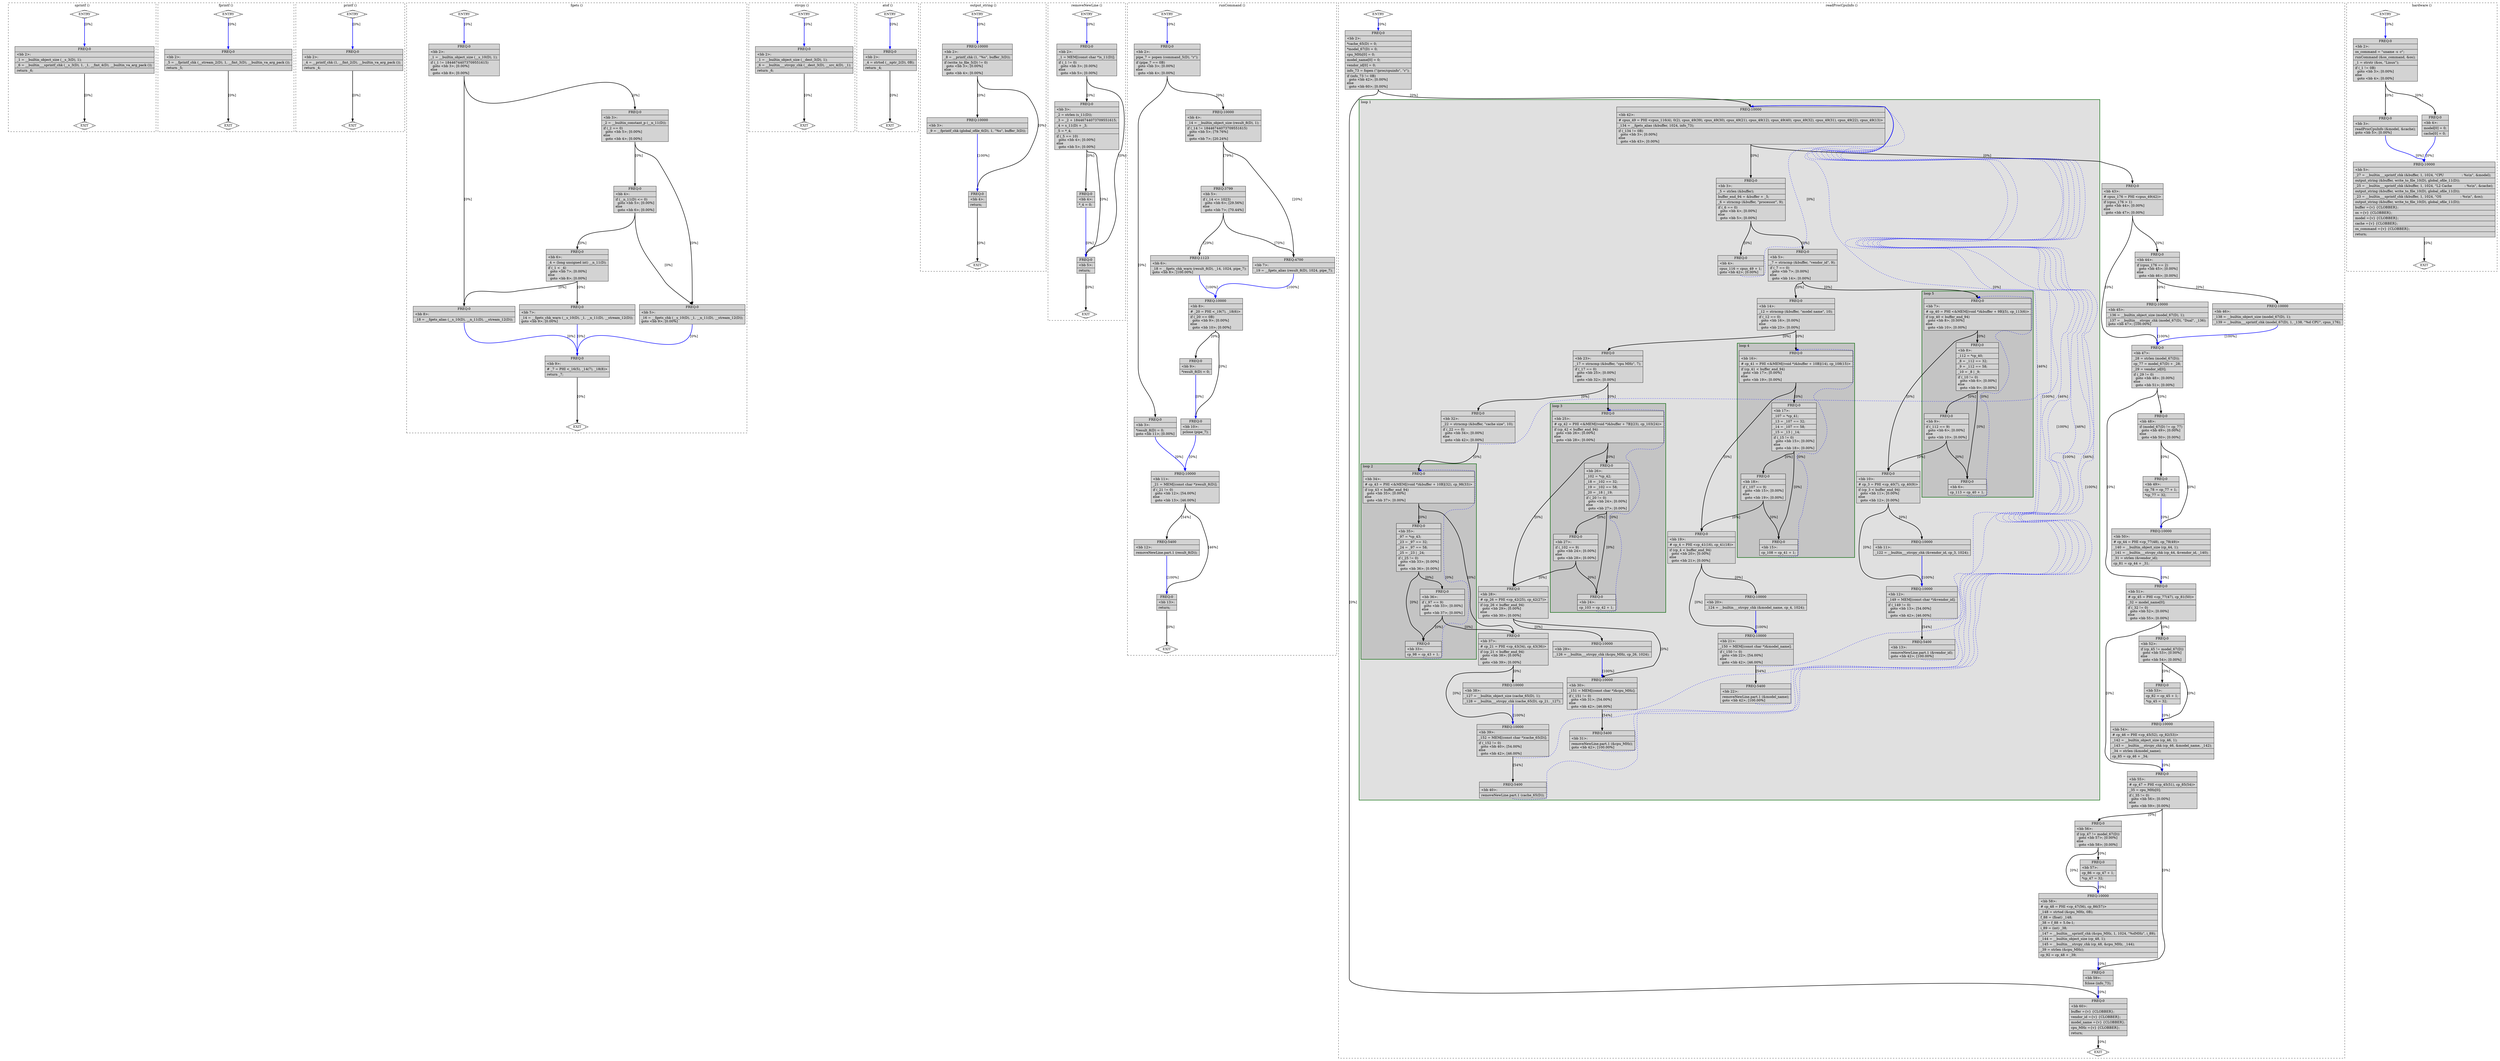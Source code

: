 digraph "hardware.c.039t.mergephi1" {
overlap=false;
subgraph "cluster_sprintf" {
	style="dashed";
	color="black";
	label="sprintf ()";
	fn_10_basic_block_0 [shape=Mdiamond,style=filled,fillcolor=white,label="ENTRY"];

	fn_10_basic_block_1 [shape=Mdiamond,style=filled,fillcolor=white,label="EXIT"];

	fn_10_basic_block_2 [shape=record,style=filled,fillcolor=lightgrey,label="{ FREQ:0 |\<bb\ 2\>:\l\
|_1\ =\ __builtin_object_size\ (__s_3(D),\ 1);\l\
|_6\ =\ __builtin___sprintf_chk\ (__s_3(D),\ 1,\ _1,\ __fmt_4(D),\ __builtin_va_arg_pack\ ());\l\
|return\ _6;\l\
}"];

	fn_10_basic_block_0:s -> fn_10_basic_block_2:n [style="solid,bold",color=blue,weight=100,constraint=true, label="[0%]"];
	fn_10_basic_block_2:s -> fn_10_basic_block_1:n [style="solid,bold",color=black,weight=10,constraint=true, label="[0%]"];
	fn_10_basic_block_0:s -> fn_10_basic_block_1:n [style="invis",constraint=true];
}
subgraph "cluster_fprintf" {
	style="dashed";
	color="black";
	label="fprintf ()";
	fn_14_basic_block_0 [shape=Mdiamond,style=filled,fillcolor=white,label="ENTRY"];

	fn_14_basic_block_1 [shape=Mdiamond,style=filled,fillcolor=white,label="EXIT"];

	fn_14_basic_block_2 [shape=record,style=filled,fillcolor=lightgrey,label="{ FREQ:0 |\<bb\ 2\>:\l\
|_5\ =\ __fprintf_chk\ (__stream_2(D),\ 1,\ __fmt_3(D),\ __builtin_va_arg_pack\ ());\l\
|return\ _5;\l\
}"];

	fn_14_basic_block_0:s -> fn_14_basic_block_2:n [style="solid,bold",color=blue,weight=100,constraint=true, label="[0%]"];
	fn_14_basic_block_2:s -> fn_14_basic_block_1:n [style="solid,bold",color=black,weight=10,constraint=true, label="[0%]"];
	fn_14_basic_block_0:s -> fn_14_basic_block_1:n [style="invis",constraint=true];
}
subgraph "cluster_printf" {
	style="dashed";
	color="black";
	label="printf ()";
	fn_15_basic_block_0 [shape=Mdiamond,style=filled,fillcolor=white,label="ENTRY"];

	fn_15_basic_block_1 [shape=Mdiamond,style=filled,fillcolor=white,label="EXIT"];

	fn_15_basic_block_2 [shape=record,style=filled,fillcolor=lightgrey,label="{ FREQ:0 |\<bb\ 2\>:\l\
|_4\ =\ __printf_chk\ (1,\ __fmt_2(D),\ __builtin_va_arg_pack\ ());\l\
|return\ _4;\l\
}"];

	fn_15_basic_block_0:s -> fn_15_basic_block_2:n [style="solid,bold",color=blue,weight=100,constraint=true, label="[0%]"];
	fn_15_basic_block_2:s -> fn_15_basic_block_1:n [style="solid,bold",color=black,weight=10,constraint=true, label="[0%]"];
	fn_15_basic_block_0:s -> fn_15_basic_block_1:n [style="invis",constraint=true];
}
subgraph "cluster_fgets" {
	style="dashed";
	color="black";
	label="fgets ()";
	fn_20_basic_block_0 [shape=Mdiamond,style=filled,fillcolor=white,label="ENTRY"];

	fn_20_basic_block_1 [shape=Mdiamond,style=filled,fillcolor=white,label="EXIT"];

	fn_20_basic_block_2 [shape=record,style=filled,fillcolor=lightgrey,label="{ FREQ:0 |\<bb\ 2\>:\l\
|_1\ =\ __builtin_object_size\ (__s_10(D),\ 1);\l\
|if\ (_1\ !=\ 18446744073709551615)\l\
\ \ goto\ \<bb\ 3\>;\ [0.00%]\l\
else\l\
\ \ goto\ \<bb\ 8\>;\ [0.00%]\l\
}"];

	fn_20_basic_block_3 [shape=record,style=filled,fillcolor=lightgrey,label="{ FREQ:0 |\<bb\ 3\>:\l\
|_2\ =\ __builtin_constant_p\ (__n_11(D));\l\
|if\ (_2\ ==\ 0)\l\
\ \ goto\ \<bb\ 5\>;\ [0.00%]\l\
else\l\
\ \ goto\ \<bb\ 4\>;\ [0.00%]\l\
}"];

	fn_20_basic_block_4 [shape=record,style=filled,fillcolor=lightgrey,label="{ FREQ:0 |\<bb\ 4\>:\l\
|if\ (__n_11(D)\ \<=\ 0)\l\
\ \ goto\ \<bb\ 5\>;\ [0.00%]\l\
else\l\
\ \ goto\ \<bb\ 6\>;\ [0.00%]\l\
}"];

	fn_20_basic_block_5 [shape=record,style=filled,fillcolor=lightgrey,label="{ FREQ:0 |\<bb\ 5\>:\l\
|_16\ =\ __fgets_chk\ (__s_10(D),\ _1,\ __n_11(D),\ __stream_12(D));\l\
goto\ \<bb\ 9\>;\ [0.00%]\l\
}"];

	fn_20_basic_block_6 [shape=record,style=filled,fillcolor=lightgrey,label="{ FREQ:0 |\<bb\ 6\>:\l\
|_4\ =\ (long\ unsigned\ int)\ __n_11(D);\l\
|if\ (_1\ \<\ _4)\l\
\ \ goto\ \<bb\ 7\>;\ [0.00%]\l\
else\l\
\ \ goto\ \<bb\ 8\>;\ [0.00%]\l\
}"];

	fn_20_basic_block_7 [shape=record,style=filled,fillcolor=lightgrey,label="{ FREQ:0 |\<bb\ 7\>:\l\
|_14\ =\ __fgets_chk_warn\ (__s_10(D),\ _1,\ __n_11(D),\ __stream_12(D));\l\
goto\ \<bb\ 9\>;\ [0.00%]\l\
}"];

	fn_20_basic_block_8 [shape=record,style=filled,fillcolor=lightgrey,label="{ FREQ:0 |\<bb\ 8\>:\l\
|_18\ =\ __fgets_alias\ (__s_10(D),\ __n_11(D),\ __stream_12(D));\l\
}"];

	fn_20_basic_block_9 [shape=record,style=filled,fillcolor=lightgrey,label="{ FREQ:0 |\<bb\ 9\>:\l\
|#\ _7\ =\ PHI\ \<_16(5),\ _14(7),\ _18(8)\>\l\
|return\ _7;\l\
}"];

	fn_20_basic_block_0:s -> fn_20_basic_block_2:n [style="solid,bold",color=blue,weight=100,constraint=true, label="[0%]"];
	fn_20_basic_block_2:s -> fn_20_basic_block_3:n [style="solid,bold",color=black,weight=10,constraint=true, label="[0%]"];
	fn_20_basic_block_2:s -> fn_20_basic_block_8:n [style="solid,bold",color=black,weight=10,constraint=true, label="[0%]"];
	fn_20_basic_block_3:s -> fn_20_basic_block_5:n [style="solid,bold",color=black,weight=10,constraint=true, label="[0%]"];
	fn_20_basic_block_3:s -> fn_20_basic_block_4:n [style="solid,bold",color=black,weight=10,constraint=true, label="[0%]"];
	fn_20_basic_block_4:s -> fn_20_basic_block_5:n [style="solid,bold",color=black,weight=10,constraint=true, label="[0%]"];
	fn_20_basic_block_4:s -> fn_20_basic_block_6:n [style="solid,bold",color=black,weight=10,constraint=true, label="[0%]"];
	fn_20_basic_block_5:s -> fn_20_basic_block_9:n [style="solid,bold",color=blue,weight=100,constraint=true, label="[0%]"];
	fn_20_basic_block_6:s -> fn_20_basic_block_7:n [style="solid,bold",color=black,weight=10,constraint=true, label="[0%]"];
	fn_20_basic_block_6:s -> fn_20_basic_block_8:n [style="solid,bold",color=black,weight=10,constraint=true, label="[0%]"];
	fn_20_basic_block_7:s -> fn_20_basic_block_9:n [style="solid,bold",color=blue,weight=100,constraint=true, label="[0%]"];
	fn_20_basic_block_8:s -> fn_20_basic_block_9:n [style="solid,bold",color=blue,weight=100,constraint=true, label="[0%]"];
	fn_20_basic_block_9:s -> fn_20_basic_block_1:n [style="solid,bold",color=black,weight=10,constraint=true, label="[0%]"];
	fn_20_basic_block_0:s -> fn_20_basic_block_1:n [style="invis",constraint=true];
}
subgraph "cluster_strcpy" {
	style="dashed";
	color="black";
	label="strcpy ()";
	fn_29_basic_block_0 [shape=Mdiamond,style=filled,fillcolor=white,label="ENTRY"];

	fn_29_basic_block_1 [shape=Mdiamond,style=filled,fillcolor=white,label="EXIT"];

	fn_29_basic_block_2 [shape=record,style=filled,fillcolor=lightgrey,label="{ FREQ:0 |\<bb\ 2\>:\l\
|_1\ =\ __builtin_object_size\ (__dest_3(D),\ 1);\l\
|_6\ =\ __builtin___strcpy_chk\ (__dest_3(D),\ __src_4(D),\ _1);\l\
|return\ _6;\l\
}"];

	fn_29_basic_block_0:s -> fn_29_basic_block_2:n [style="solid,bold",color=blue,weight=100,constraint=true, label="[0%]"];
	fn_29_basic_block_2:s -> fn_29_basic_block_1:n [style="solid,bold",color=black,weight=10,constraint=true, label="[0%]"];
	fn_29_basic_block_0:s -> fn_29_basic_block_1:n [style="invis",constraint=true];
}
subgraph "cluster_atof" {
	style="dashed";
	color="black";
	label="atof ()";
	fn_46_basic_block_0 [shape=Mdiamond,style=filled,fillcolor=white,label="ENTRY"];

	fn_46_basic_block_1 [shape=Mdiamond,style=filled,fillcolor=white,label="EXIT"];

	fn_46_basic_block_2 [shape=record,style=filled,fillcolor=lightgrey,label="{ FREQ:0 |\<bb\ 2\>:\l\
|_4\ =\ strtod\ (__nptr_2(D),\ 0B);\l\
|return\ _4;\l\
}"];

	fn_46_basic_block_0:s -> fn_46_basic_block_2:n [style="solid,bold",color=blue,weight=100,constraint=true, label="[0%]"];
	fn_46_basic_block_2:s -> fn_46_basic_block_1:n [style="solid,bold",color=black,weight=10,constraint=true, label="[0%]"];
	fn_46_basic_block_0:s -> fn_46_basic_block_1:n [style="invis",constraint=true];
}
subgraph "cluster_output_string" {
	style="dashed";
	color="black";
	label="output_string ()";
	fn_52_basic_block_0 [shape=Mdiamond,style=filled,fillcolor=white,label="ENTRY"];

	fn_52_basic_block_1 [shape=Mdiamond,style=filled,fillcolor=white,label="EXIT"];

	fn_52_basic_block_2 [shape=record,style=filled,fillcolor=lightgrey,label="{ FREQ:10000 |\<bb\ 2\>:\l\
|_8\ =\ __printf_chk\ (1,\ \"%s\",\ buffer_3(D));\l\
|if\ (write_to_file_5(D)\ !=\ 0)\l\
\ \ goto\ \<bb\ 3\>;\ [0.00%]\l\
else\l\
\ \ goto\ \<bb\ 4\>;\ [0.00%]\l\
}"];

	fn_52_basic_block_3 [shape=record,style=filled,fillcolor=lightgrey,label="{ FREQ:10000 |\<bb\ 3\>:\l\
|_9\ =\ __fprintf_chk\ (global_ofile_6(D),\ 1,\ \"%s\",\ buffer_3(D));\l\
}"];

	fn_52_basic_block_4 [shape=record,style=filled,fillcolor=lightgrey,label="{ FREQ:0 |\<bb\ 4\>:\l\
|return;\l\
}"];

	fn_52_basic_block_0:s -> fn_52_basic_block_2:n [style="solid,bold",color=blue,weight=100,constraint=true, label="[0%]"];
	fn_52_basic_block_2:s -> fn_52_basic_block_3:n [style="solid,bold",color=black,weight=10,constraint=true, label="[0%]"];
	fn_52_basic_block_2:s -> fn_52_basic_block_4:n [style="solid,bold",color=black,weight=10,constraint=true, label="[0%]"];
	fn_52_basic_block_3:s -> fn_52_basic_block_4:n [style="solid,bold",color=blue,weight=100,constraint=true, label="[100%]"];
	fn_52_basic_block_4:s -> fn_52_basic_block_1:n [style="solid,bold",color=black,weight=10,constraint=true, label="[0%]"];
	fn_52_basic_block_0:s -> fn_52_basic_block_1:n [style="invis",constraint=true];
}
subgraph "cluster_removeNewLine" {
	style="dashed";
	color="black";
	label="removeNewLine ()";
	fn_53_basic_block_0 [shape=Mdiamond,style=filled,fillcolor=white,label="ENTRY"];

	fn_53_basic_block_1 [shape=Mdiamond,style=filled,fillcolor=white,label="EXIT"];

	fn_53_basic_block_2 [shape=record,style=filled,fillcolor=lightgrey,label="{ FREQ:0 |\<bb\ 2\>:\l\
|_1\ =\ MEM[(const\ char\ *)s_11(D)];\l\
|if\ (_1\ !=\ 0)\l\
\ \ goto\ \<bb\ 3\>;\ [0.00%]\l\
else\l\
\ \ goto\ \<bb\ 5\>;\ [0.00%]\l\
}"];

	fn_53_basic_block_3 [shape=record,style=filled,fillcolor=lightgrey,label="{ FREQ:0 |\<bb\ 3\>:\l\
|_2\ =\ strlen\ (s_11(D));\l\
|_3\ =\ _2\ +\ 18446744073709551615;\l\
|_4\ =\ s_11(D)\ +\ _3;\l\
|_5\ =\ *_4;\l\
|if\ (_5\ ==\ 10)\l\
\ \ goto\ \<bb\ 4\>;\ [0.00%]\l\
else\l\
\ \ goto\ \<bb\ 5\>;\ [0.00%]\l\
}"];

	fn_53_basic_block_4 [shape=record,style=filled,fillcolor=lightgrey,label="{ FREQ:0 |\<bb\ 4\>:\l\
|*_4\ =\ 0;\l\
}"];

	fn_53_basic_block_5 [shape=record,style=filled,fillcolor=lightgrey,label="{ FREQ:0 |\<bb\ 5\>:\l\
|return;\l\
}"];

	fn_53_basic_block_0:s -> fn_53_basic_block_2:n [style="solid,bold",color=blue,weight=100,constraint=true, label="[0%]"];
	fn_53_basic_block_2:s -> fn_53_basic_block_3:n [style="solid,bold",color=black,weight=10,constraint=true, label="[0%]"];
	fn_53_basic_block_2:s -> fn_53_basic_block_5:n [style="solid,bold",color=black,weight=10,constraint=true, label="[0%]"];
	fn_53_basic_block_3:s -> fn_53_basic_block_4:n [style="solid,bold",color=black,weight=10,constraint=true, label="[0%]"];
	fn_53_basic_block_3:s -> fn_53_basic_block_5:n [style="solid,bold",color=black,weight=10,constraint=true, label="[0%]"];
	fn_53_basic_block_4:s -> fn_53_basic_block_5:n [style="solid,bold",color=blue,weight=100,constraint=true, label="[0%]"];
	fn_53_basic_block_5:s -> fn_53_basic_block_1:n [style="solid,bold",color=black,weight=10,constraint=true, label="[0%]"];
	fn_53_basic_block_0:s -> fn_53_basic_block_1:n [style="invis",constraint=true];
}
subgraph "cluster_runCommand" {
	style="dashed";
	color="black";
	label="runCommand ()";
	fn_54_basic_block_0 [shape=Mdiamond,style=filled,fillcolor=white,label="ENTRY"];

	fn_54_basic_block_1 [shape=Mdiamond,style=filled,fillcolor=white,label="EXIT"];

	fn_54_basic_block_2 [shape=record,style=filled,fillcolor=lightgrey,label="{ FREQ:0 |\<bb\ 2\>:\l\
|pipe_7\ =\ popen\ (command_5(D),\ \"r\");\l\
|if\ (pipe_7\ ==\ 0B)\l\
\ \ goto\ \<bb\ 3\>;\ [0.00%]\l\
else\l\
\ \ goto\ \<bb\ 4\>;\ [0.00%]\l\
}"];

	fn_54_basic_block_3 [shape=record,style=filled,fillcolor=lightgrey,label="{ FREQ:0 |\<bb\ 3\>:\l\
|*result_8(D)\ =\ 0;\l\
goto\ \<bb\ 11\>;\ [0.00%]\l\
}"];

	fn_54_basic_block_4 [shape=record,style=filled,fillcolor=lightgrey,label="{ FREQ:10000 |\<bb\ 4\>:\l\
|_14\ =\ __builtin_object_size\ (result_8(D),\ 1);\l\
|if\ (_14\ !=\ 18446744073709551615)\l\
\ \ goto\ \<bb\ 5\>;\ [79.76%]\l\
else\l\
\ \ goto\ \<bb\ 7\>;\ [20.24%]\l\
}"];

	fn_54_basic_block_5 [shape=record,style=filled,fillcolor=lightgrey,label="{ FREQ:3799 |\<bb\ 5\>:\l\
|if\ (_14\ \<=\ 1023)\l\
\ \ goto\ \<bb\ 6\>;\ [29.56%]\l\
else\l\
\ \ goto\ \<bb\ 7\>;\ [70.44%]\l\
}"];

	fn_54_basic_block_6 [shape=record,style=filled,fillcolor=lightgrey,label="{ FREQ:1123 |\<bb\ 6\>:\l\
|_18\ =\ __fgets_chk_warn\ (result_8(D),\ _14,\ 1024,\ pipe_7);\l\
goto\ \<bb\ 8\>;\ [100.00%]\l\
}"];

	fn_54_basic_block_7 [shape=record,style=filled,fillcolor=lightgrey,label="{ FREQ:4700 |\<bb\ 7\>:\l\
|_19\ =\ __fgets_alias\ (result_8(D),\ 1024,\ pipe_7);\l\
}"];

	fn_54_basic_block_8 [shape=record,style=filled,fillcolor=lightgrey,label="{ FREQ:10000 |\<bb\ 8\>:\l\
|#\ _20\ =\ PHI\ \<_19(7),\ _18(6)\>\l\
|if\ (_20\ ==\ 0B)\l\
\ \ goto\ \<bb\ 9\>;\ [0.00%]\l\
else\l\
\ \ goto\ \<bb\ 10\>;\ [0.00%]\l\
}"];

	fn_54_basic_block_9 [shape=record,style=filled,fillcolor=lightgrey,label="{ FREQ:0 |\<bb\ 9\>:\l\
|*result_8(D)\ =\ 0;\l\
}"];

	fn_54_basic_block_10 [shape=record,style=filled,fillcolor=lightgrey,label="{ FREQ:0 |\<bb\ 10\>:\l\
|pclose\ (pipe_7);\l\
}"];

	fn_54_basic_block_11 [shape=record,style=filled,fillcolor=lightgrey,label="{ FREQ:10000 |\<bb\ 11\>:\l\
|_21\ =\ MEM[(const\ char\ *)result_8(D)];\l\
|if\ (_21\ !=\ 0)\l\
\ \ goto\ \<bb\ 12\>;\ [54.00%]\l\
else\l\
\ \ goto\ \<bb\ 13\>;\ [46.00%]\l\
}"];

	fn_54_basic_block_12 [shape=record,style=filled,fillcolor=lightgrey,label="{ FREQ:5400 |\<bb\ 12\>:\l\
|removeNewLine.part.1\ (result_8(D));\l\
}"];

	fn_54_basic_block_13 [shape=record,style=filled,fillcolor=lightgrey,label="{ FREQ:0 |\<bb\ 13\>:\l\
|return;\l\
}"];

	fn_54_basic_block_0:s -> fn_54_basic_block_2:n [style="solid,bold",color=blue,weight=100,constraint=true, label="[0%]"];
	fn_54_basic_block_2:s -> fn_54_basic_block_3:n [style="solid,bold",color=black,weight=10,constraint=true, label="[0%]"];
	fn_54_basic_block_2:s -> fn_54_basic_block_4:n [style="solid,bold",color=black,weight=10,constraint=true, label="[0%]"];
	fn_54_basic_block_3:s -> fn_54_basic_block_11:n [style="solid,bold",color=blue,weight=100,constraint=true, label="[0%]"];
	fn_54_basic_block_4:s -> fn_54_basic_block_5:n [style="solid,bold",color=black,weight=10,constraint=true, label="[79%]"];
	fn_54_basic_block_4:s -> fn_54_basic_block_7:n [style="solid,bold",color=black,weight=10,constraint=true, label="[20%]"];
	fn_54_basic_block_5:s -> fn_54_basic_block_6:n [style="solid,bold",color=black,weight=10,constraint=true, label="[29%]"];
	fn_54_basic_block_5:s -> fn_54_basic_block_7:n [style="solid,bold",color=black,weight=10,constraint=true, label="[70%]"];
	fn_54_basic_block_6:s -> fn_54_basic_block_8:n [style="solid,bold",color=blue,weight=100,constraint=true, label="[100%]"];
	fn_54_basic_block_7:s -> fn_54_basic_block_8:n [style="solid,bold",color=blue,weight=100,constraint=true, label="[100%]"];
	fn_54_basic_block_8:s -> fn_54_basic_block_9:n [style="solid,bold",color=black,weight=10,constraint=true, label="[0%]"];
	fn_54_basic_block_8:s -> fn_54_basic_block_10:n [style="solid,bold",color=black,weight=10,constraint=true, label="[0%]"];
	fn_54_basic_block_9:s -> fn_54_basic_block_10:n [style="solid,bold",color=blue,weight=100,constraint=true, label="[0%]"];
	fn_54_basic_block_10:s -> fn_54_basic_block_11:n [style="solid,bold",color=blue,weight=100,constraint=true, label="[0%]"];
	fn_54_basic_block_11:s -> fn_54_basic_block_12:n [style="solid,bold",color=black,weight=10,constraint=true, label="[54%]"];
	fn_54_basic_block_11:s -> fn_54_basic_block_13:n [style="solid,bold",color=black,weight=10,constraint=true, label="[46%]"];
	fn_54_basic_block_12:s -> fn_54_basic_block_13:n [style="solid,bold",color=blue,weight=100,constraint=true, label="[100%]"];
	fn_54_basic_block_13:s -> fn_54_basic_block_1:n [style="solid,bold",color=black,weight=10,constraint=true, label="[0%]"];
	fn_54_basic_block_0:s -> fn_54_basic_block_1:n [style="invis",constraint=true];
}
subgraph "cluster_readProcCpuInfo" {
	style="dashed";
	color="black";
	label="readProcCpuInfo ()";
	subgraph cluster_55_1 {
	style="filled";
	color="darkgreen";
	fillcolor="grey88";
	label="loop 1";
	labeljust=l;
	penwidth=2;
	subgraph cluster_55_5 {
	style="filled";
	color="darkgreen";
	fillcolor="grey77";
	label="loop 5";
	labeljust=l;
	penwidth=2;
	fn_55_basic_block_7 [shape=record,style=filled,fillcolor=lightgrey,label="{ FREQ:0 |\<bb\ 7\>:\l\
|#\ cp_40\ =\ PHI\ \<&MEM[(void\ *)&buffer\ +\ 9B](5),\ cp_113(6)\>\l\
|if\ (cp_40\ \<\ buffer_end_94)\l\
\ \ goto\ \<bb\ 8\>;\ [0.00%]\l\
else\l\
\ \ goto\ \<bb\ 10\>;\ [0.00%]\l\
}"];

	fn_55_basic_block_8 [shape=record,style=filled,fillcolor=lightgrey,label="{ FREQ:0 |\<bb\ 8\>:\l\
|_112\ =\ *cp_40;\l\
|_8\ =\ _112\ ==\ 32;\l\
|_9\ =\ _112\ ==\ 58;\l\
|_10\ =\ _8\ \|\ _9;\l\
|if\ (_10\ !=\ 0)\l\
\ \ goto\ \<bb\ 6\>;\ [0.00%]\l\
else\l\
\ \ goto\ \<bb\ 9\>;\ [0.00%]\l\
}"];

	fn_55_basic_block_6 [shape=record,style=filled,fillcolor=lightgrey,label="{ FREQ:0 |\<bb\ 6\>:\l\
|cp_113\ =\ cp_40\ +\ 1;\l\
}"];

	fn_55_basic_block_9 [shape=record,style=filled,fillcolor=lightgrey,label="{ FREQ:0 |\<bb\ 9\>:\l\
|if\ (_112\ ==\ 9)\l\
\ \ goto\ \<bb\ 6\>;\ [0.00%]\l\
else\l\
\ \ goto\ \<bb\ 10\>;\ [0.00%]\l\
}"];

	}
	subgraph cluster_55_4 {
	style="filled";
	color="darkgreen";
	fillcolor="grey77";
	label="loop 4";
	labeljust=l;
	penwidth=2;
	fn_55_basic_block_16 [shape=record,style=filled,fillcolor=lightgrey,label="{ FREQ:0 |\<bb\ 16\>:\l\
|#\ cp_41\ =\ PHI\ \<&MEM[(void\ *)&buffer\ +\ 10B](14),\ cp_108(15)\>\l\
|if\ (cp_41\ \<\ buffer_end_94)\l\
\ \ goto\ \<bb\ 17\>;\ [0.00%]\l\
else\l\
\ \ goto\ \<bb\ 19\>;\ [0.00%]\l\
}"];

	fn_55_basic_block_17 [shape=record,style=filled,fillcolor=lightgrey,label="{ FREQ:0 |\<bb\ 17\>:\l\
|_107\ =\ *cp_41;\l\
|_13\ =\ _107\ ==\ 32;\l\
|_14\ =\ _107\ ==\ 58;\l\
|_15\ =\ _13\ \|\ _14;\l\
|if\ (_15\ !=\ 0)\l\
\ \ goto\ \<bb\ 15\>;\ [0.00%]\l\
else\l\
\ \ goto\ \<bb\ 18\>;\ [0.00%]\l\
}"];

	fn_55_basic_block_15 [shape=record,style=filled,fillcolor=lightgrey,label="{ FREQ:0 |\<bb\ 15\>:\l\
|cp_108\ =\ cp_41\ +\ 1;\l\
}"];

	fn_55_basic_block_18 [shape=record,style=filled,fillcolor=lightgrey,label="{ FREQ:0 |\<bb\ 18\>:\l\
|if\ (_107\ ==\ 9)\l\
\ \ goto\ \<bb\ 15\>;\ [0.00%]\l\
else\l\
\ \ goto\ \<bb\ 19\>;\ [0.00%]\l\
}"];

	}
	subgraph cluster_55_3 {
	style="filled";
	color="darkgreen";
	fillcolor="grey77";
	label="loop 3";
	labeljust=l;
	penwidth=2;
	fn_55_basic_block_25 [shape=record,style=filled,fillcolor=lightgrey,label="{ FREQ:0 |\<bb\ 25\>:\l\
|#\ cp_42\ =\ PHI\ \<&MEM[(void\ *)&buffer\ +\ 7B](23),\ cp_103(24)\>\l\
|if\ (cp_42\ \<\ buffer_end_94)\l\
\ \ goto\ \<bb\ 26\>;\ [0.00%]\l\
else\l\
\ \ goto\ \<bb\ 28\>;\ [0.00%]\l\
}"];

	fn_55_basic_block_26 [shape=record,style=filled,fillcolor=lightgrey,label="{ FREQ:0 |\<bb\ 26\>:\l\
|_102\ =\ *cp_42;\l\
|_18\ =\ _102\ ==\ 32;\l\
|_19\ =\ _102\ ==\ 58;\l\
|_20\ =\ _18\ \|\ _19;\l\
|if\ (_20\ !=\ 0)\l\
\ \ goto\ \<bb\ 24\>;\ [0.00%]\l\
else\l\
\ \ goto\ \<bb\ 27\>;\ [0.00%]\l\
}"];

	fn_55_basic_block_24 [shape=record,style=filled,fillcolor=lightgrey,label="{ FREQ:0 |\<bb\ 24\>:\l\
|cp_103\ =\ cp_42\ +\ 1;\l\
}"];

	fn_55_basic_block_27 [shape=record,style=filled,fillcolor=lightgrey,label="{ FREQ:0 |\<bb\ 27\>:\l\
|if\ (_102\ ==\ 9)\l\
\ \ goto\ \<bb\ 24\>;\ [0.00%]\l\
else\l\
\ \ goto\ \<bb\ 28\>;\ [0.00%]\l\
}"];

	}
	subgraph cluster_55_2 {
	style="filled";
	color="darkgreen";
	fillcolor="grey77";
	label="loop 2";
	labeljust=l;
	penwidth=2;
	fn_55_basic_block_34 [shape=record,style=filled,fillcolor=lightgrey,label="{ FREQ:0 |\<bb\ 34\>:\l\
|#\ cp_43\ =\ PHI\ \<&MEM[(void\ *)&buffer\ +\ 10B](32),\ cp_98(33)\>\l\
|if\ (cp_43\ \<\ buffer_end_94)\l\
\ \ goto\ \<bb\ 35\>;\ [0.00%]\l\
else\l\
\ \ goto\ \<bb\ 37\>;\ [0.00%]\l\
}"];

	fn_55_basic_block_35 [shape=record,style=filled,fillcolor=lightgrey,label="{ FREQ:0 |\<bb\ 35\>:\l\
|_97\ =\ *cp_43;\l\
|_23\ =\ _97\ ==\ 32;\l\
|_24\ =\ _97\ ==\ 58;\l\
|_25\ =\ _23\ \|\ _24;\l\
|if\ (_25\ !=\ 0)\l\
\ \ goto\ \<bb\ 33\>;\ [0.00%]\l\
else\l\
\ \ goto\ \<bb\ 36\>;\ [0.00%]\l\
}"];

	fn_55_basic_block_33 [shape=record,style=filled,fillcolor=lightgrey,label="{ FREQ:0 |\<bb\ 33\>:\l\
|cp_98\ =\ cp_43\ +\ 1;\l\
}"];

	fn_55_basic_block_36 [shape=record,style=filled,fillcolor=lightgrey,label="{ FREQ:0 |\<bb\ 36\>:\l\
|if\ (_97\ ==\ 9)\l\
\ \ goto\ \<bb\ 33\>;\ [0.00%]\l\
else\l\
\ \ goto\ \<bb\ 37\>;\ [0.00%]\l\
}"];

	}
	fn_55_basic_block_42 [shape=record,style=filled,fillcolor=lightgrey,label="{ FREQ:10000 |\<bb\ 42\>:\l\
|#\ cpus_49\ =\ PHI\ \<cpus_116(4),\ 0(2),\ cpus_49(39),\ cpus_49(30),\ cpus_49(21),\ cpus_49(12),\ cpus_49(40),\ cpus_49(32),\ cpus_49(31),\ cpus_49(22),\ cpus_49(13)\>\l\
|_134\ =\ __fgets_alias\ (&buffer,\ 1024,\ info_73);\l\
|if\ (_134\ !=\ 0B)\l\
\ \ goto\ \<bb\ 3\>;\ [0.00%]\l\
else\l\
\ \ goto\ \<bb\ 43\>;\ [0.00%]\l\
}"];

	fn_55_basic_block_3 [shape=record,style=filled,fillcolor=lightgrey,label="{ FREQ:0 |\<bb\ 3\>:\l\
|_5\ =\ strlen\ (&buffer);\l\
|buffer_end_94\ =\ &buffer\ +\ _5;\l\
|_6\ =\ strncmp\ (&buffer,\ \"processor\",\ 9);\l\
|if\ (_6\ ==\ 0)\l\
\ \ goto\ \<bb\ 4\>;\ [0.00%]\l\
else\l\
\ \ goto\ \<bb\ 5\>;\ [0.00%]\l\
}"];

	fn_55_basic_block_4 [shape=record,style=filled,fillcolor=lightgrey,label="{ FREQ:0 |\<bb\ 4\>:\l\
|cpus_116\ =\ cpus_49\ +\ 1;\l\
goto\ \<bb\ 42\>;\ [0.00%]\l\
}"];

	fn_55_basic_block_5 [shape=record,style=filled,fillcolor=lightgrey,label="{ FREQ:0 |\<bb\ 5\>:\l\
|_7\ =\ strncmp\ (&buffer,\ \"vendor_id\",\ 9);\l\
|if\ (_7\ ==\ 0)\l\
\ \ goto\ \<bb\ 7\>;\ [0.00%]\l\
else\l\
\ \ goto\ \<bb\ 14\>;\ [0.00%]\l\
}"];

	fn_55_basic_block_14 [shape=record,style=filled,fillcolor=lightgrey,label="{ FREQ:0 |\<bb\ 14\>:\l\
|_12\ =\ strncmp\ (&buffer,\ \"model\ name\",\ 10);\l\
|if\ (_12\ ==\ 0)\l\
\ \ goto\ \<bb\ 16\>;\ [0.00%]\l\
else\l\
\ \ goto\ \<bb\ 23\>;\ [0.00%]\l\
}"];

	fn_55_basic_block_10 [shape=record,style=filled,fillcolor=lightgrey,label="{ FREQ:0 |\<bb\ 10\>:\l\
|#\ cp_3\ =\ PHI\ \<cp_40(7),\ cp_40(9)\>\l\
|if\ (cp_3\ \<\ buffer_end_94)\l\
\ \ goto\ \<bb\ 11\>;\ [0.00%]\l\
else\l\
\ \ goto\ \<bb\ 12\>;\ [0.00%]\l\
}"];

	fn_55_basic_block_23 [shape=record,style=filled,fillcolor=lightgrey,label="{ FREQ:0 |\<bb\ 23\>:\l\
|_17\ =\ strncmp\ (&buffer,\ \"cpu\ MHz\",\ 7);\l\
|if\ (_17\ ==\ 0)\l\
\ \ goto\ \<bb\ 25\>;\ [0.00%]\l\
else\l\
\ \ goto\ \<bb\ 32\>;\ [0.00%]\l\
}"];

	fn_55_basic_block_11 [shape=record,style=filled,fillcolor=lightgrey,label="{ FREQ:10000 |\<bb\ 11\>:\l\
|_122\ =\ __builtin___strcpy_chk\ (&vendor_id,\ cp_3,\ 1024);\l\
}"];

	fn_55_basic_block_12 [shape=record,style=filled,fillcolor=lightgrey,label="{ FREQ:10000 |\<bb\ 12\>:\l\
|_149\ =\ MEM[(const\ char\ *)&vendor_id];\l\
|if\ (_149\ !=\ 0)\l\
\ \ goto\ \<bb\ 13\>;\ [54.00%]\l\
else\l\
\ \ goto\ \<bb\ 42\>;\ [46.00%]\l\
}"];

	fn_55_basic_block_19 [shape=record,style=filled,fillcolor=lightgrey,label="{ FREQ:0 |\<bb\ 19\>:\l\
|#\ cp_4\ =\ PHI\ \<cp_41(16),\ cp_41(18)\>\l\
|if\ (cp_4\ \<\ buffer_end_94)\l\
\ \ goto\ \<bb\ 20\>;\ [0.00%]\l\
else\l\
\ \ goto\ \<bb\ 21\>;\ [0.00%]\l\
}"];

	fn_55_basic_block_32 [shape=record,style=filled,fillcolor=lightgrey,label="{ FREQ:0 |\<bb\ 32\>:\l\
|_22\ =\ strncmp\ (&buffer,\ \"cache\ size\",\ 10);\l\
|if\ (_22\ ==\ 0)\l\
\ \ goto\ \<bb\ 34\>;\ [0.00%]\l\
else\l\
\ \ goto\ \<bb\ 42\>;\ [0.00%]\l\
}"];

	fn_55_basic_block_13 [shape=record,style=filled,fillcolor=lightgrey,label="{ FREQ:5400 |\<bb\ 13\>:\l\
|removeNewLine.part.1\ (&vendor_id);\l\
goto\ \<bb\ 42\>;\ [100.00%]\l\
}"];

	fn_55_basic_block_20 [shape=record,style=filled,fillcolor=lightgrey,label="{ FREQ:10000 |\<bb\ 20\>:\l\
|_124\ =\ __builtin___strcpy_chk\ (&model_name,\ cp_4,\ 1024);\l\
}"];

	fn_55_basic_block_21 [shape=record,style=filled,fillcolor=lightgrey,label="{ FREQ:10000 |\<bb\ 21\>:\l\
|_150\ =\ MEM[(const\ char\ *)&model_name];\l\
|if\ (_150\ !=\ 0)\l\
\ \ goto\ \<bb\ 22\>;\ [54.00%]\l\
else\l\
\ \ goto\ \<bb\ 42\>;\ [46.00%]\l\
}"];

	fn_55_basic_block_28 [shape=record,style=filled,fillcolor=lightgrey,label="{ FREQ:0 |\<bb\ 28\>:\l\
|#\ cp_26\ =\ PHI\ \<cp_42(25),\ cp_42(27)\>\l\
|if\ (cp_26\ \<\ buffer_end_94)\l\
\ \ goto\ \<bb\ 29\>;\ [0.00%]\l\
else\l\
\ \ goto\ \<bb\ 30\>;\ [0.00%]\l\
}"];

	fn_55_basic_block_22 [shape=record,style=filled,fillcolor=lightgrey,label="{ FREQ:5400 |\<bb\ 22\>:\l\
|removeNewLine.part.1\ (&model_name);\l\
goto\ \<bb\ 42\>;\ [100.00%]\l\
}"];

	fn_55_basic_block_29 [shape=record,style=filled,fillcolor=lightgrey,label="{ FREQ:10000 |\<bb\ 29\>:\l\
|_126\ =\ __builtin___strcpy_chk\ (&cpu_MHz,\ cp_26,\ 1024);\l\
}"];

	fn_55_basic_block_30 [shape=record,style=filled,fillcolor=lightgrey,label="{ FREQ:10000 |\<bb\ 30\>:\l\
|_151\ =\ MEM[(const\ char\ *)&cpu_MHz];\l\
|if\ (_151\ !=\ 0)\l\
\ \ goto\ \<bb\ 31\>;\ [54.00%]\l\
else\l\
\ \ goto\ \<bb\ 42\>;\ [46.00%]\l\
}"];

	fn_55_basic_block_37 [shape=record,style=filled,fillcolor=lightgrey,label="{ FREQ:0 |\<bb\ 37\>:\l\
|#\ cp_21\ =\ PHI\ \<cp_43(34),\ cp_43(36)\>\l\
|if\ (cp_21\ \<\ buffer_end_94)\l\
\ \ goto\ \<bb\ 38\>;\ [0.00%]\l\
else\l\
\ \ goto\ \<bb\ 39\>;\ [0.00%]\l\
}"];

	fn_55_basic_block_31 [shape=record,style=filled,fillcolor=lightgrey,label="{ FREQ:5400 |\<bb\ 31\>:\l\
|removeNewLine.part.1\ (&cpu_MHz);\l\
goto\ \<bb\ 42\>;\ [100.00%]\l\
}"];

	fn_55_basic_block_38 [shape=record,style=filled,fillcolor=lightgrey,label="{ FREQ:10000 |\<bb\ 38\>:\l\
|_127\ =\ __builtin_object_size\ (cache_65(D),\ 1);\l\
|_128\ =\ __builtin___strcpy_chk\ (cache_65(D),\ cp_21,\ _127);\l\
}"];

	fn_55_basic_block_39 [shape=record,style=filled,fillcolor=lightgrey,label="{ FREQ:10000 |\<bb\ 39\>:\l\
|_152\ =\ MEM[(const\ char\ *)cache_65(D)];\l\
|if\ (_152\ !=\ 0)\l\
\ \ goto\ \<bb\ 40\>;\ [54.00%]\l\
else\l\
\ \ goto\ \<bb\ 42\>;\ [46.00%]\l\
}"];

	fn_55_basic_block_40 [shape=record,style=filled,fillcolor=lightgrey,label="{ FREQ:5400 |\<bb\ 40\>:\l\
|removeNewLine.part.1\ (cache_65(D));\l\
}"];

	}
	fn_55_basic_block_0 [shape=Mdiamond,style=filled,fillcolor=white,label="ENTRY"];

	fn_55_basic_block_1 [shape=Mdiamond,style=filled,fillcolor=white,label="EXIT"];

	fn_55_basic_block_2 [shape=record,style=filled,fillcolor=lightgrey,label="{ FREQ:0 |\<bb\ 2\>:\l\
|*cache_65(D)\ =\ 0;\l\
|*model_67(D)\ =\ 0;\l\
|cpu_MHz[0]\ =\ 0;\l\
|model_name[0]\ =\ 0;\l\
|vendor_id[0]\ =\ 0;\l\
|info_73\ =\ fopen\ (\"/proc/cpuinfo\",\ \"r\");\l\
|if\ (info_73\ !=\ 0B)\l\
\ \ goto\ \<bb\ 42\>;\ [0.00%]\l\
else\l\
\ \ goto\ \<bb\ 60\>;\ [0.00%]\l\
}"];

	fn_55_basic_block_43 [shape=record,style=filled,fillcolor=lightgrey,label="{ FREQ:0 |\<bb\ 43\>:\l\
|#\ cpus_176\ =\ PHI\ \<cpus_49(42)\>\l\
|if\ (cpus_176\ \>\ 1)\l\
\ \ goto\ \<bb\ 44\>;\ [0.00%]\l\
else\l\
\ \ goto\ \<bb\ 47\>;\ [0.00%]\l\
}"];

	fn_55_basic_block_44 [shape=record,style=filled,fillcolor=lightgrey,label="{ FREQ:0 |\<bb\ 44\>:\l\
|if\ (cpus_176\ ==\ 2)\l\
\ \ goto\ \<bb\ 45\>;\ [0.00%]\l\
else\l\
\ \ goto\ \<bb\ 46\>;\ [0.00%]\l\
}"];

	fn_55_basic_block_45 [shape=record,style=filled,fillcolor=lightgrey,label="{ FREQ:10000 |\<bb\ 45\>:\l\
|_136\ =\ __builtin_object_size\ (model_67(D),\ 1);\l\
|_137\ =\ __builtin___strcpy_chk\ (model_67(D),\ \"Dual\",\ _136);\l\
goto\ \<bb\ 47\>;\ [100.00%]\l\
}"];

	fn_55_basic_block_46 [shape=record,style=filled,fillcolor=lightgrey,label="{ FREQ:10000 |\<bb\ 46\>:\l\
|_138\ =\ __builtin_object_size\ (model_67(D),\ 1);\l\
|_139\ =\ __builtin___sprintf_chk\ (model_67(D),\ 1,\ _138,\ \"%d\ CPU\",\ cpus_176);\l\
}"];

	fn_55_basic_block_47 [shape=record,style=filled,fillcolor=lightgrey,label="{ FREQ:0 |\<bb\ 47\>:\l\
|_28\ =\ strlen\ (model_67(D));\l\
|cp_77\ =\ model_67(D)\ +\ _28;\l\
|_29\ =\ vendor_id[0];\l\
|if\ (_29\ !=\ 0)\l\
\ \ goto\ \<bb\ 48\>;\ [0.00%]\l\
else\l\
\ \ goto\ \<bb\ 51\>;\ [0.00%]\l\
}"];

	fn_55_basic_block_48 [shape=record,style=filled,fillcolor=lightgrey,label="{ FREQ:0 |\<bb\ 48\>:\l\
|if\ (model_67(D)\ !=\ cp_77)\l\
\ \ goto\ \<bb\ 49\>;\ [0.00%]\l\
else\l\
\ \ goto\ \<bb\ 50\>;\ [0.00%]\l\
}"];

	fn_55_basic_block_49 [shape=record,style=filled,fillcolor=lightgrey,label="{ FREQ:0 |\<bb\ 49\>:\l\
|cp_78\ =\ cp_77\ +\ 1;\l\
|*cp_77\ =\ 32;\l\
}"];

	fn_55_basic_block_50 [shape=record,style=filled,fillcolor=lightgrey,label="{ FREQ:10000 |\<bb\ 50\>:\l\
|#\ cp_44\ =\ PHI\ \<cp_77(48),\ cp_78(49)\>\l\
|_140\ =\ __builtin_object_size\ (cp_44,\ 1);\l\
|_141\ =\ __builtin___strcpy_chk\ (cp_44,\ &vendor_id,\ _140);\l\
|_31\ =\ strlen\ (&vendor_id);\l\
|cp_81\ =\ cp_44\ +\ _31;\l\
}"];

	fn_55_basic_block_51 [shape=record,style=filled,fillcolor=lightgrey,label="{ FREQ:0 |\<bb\ 51\>:\l\
|#\ cp_45\ =\ PHI\ \<cp_77(47),\ cp_81(50)\>\l\
|_32\ =\ model_name[0];\l\
|if\ (_32\ !=\ 0)\l\
\ \ goto\ \<bb\ 52\>;\ [0.00%]\l\
else\l\
\ \ goto\ \<bb\ 55\>;\ [0.00%]\l\
}"];

	fn_55_basic_block_52 [shape=record,style=filled,fillcolor=lightgrey,label="{ FREQ:0 |\<bb\ 52\>:\l\
|if\ (cp_45\ !=\ model_67(D))\l\
\ \ goto\ \<bb\ 53\>;\ [0.00%]\l\
else\l\
\ \ goto\ \<bb\ 54\>;\ [0.00%]\l\
}"];

	fn_55_basic_block_53 [shape=record,style=filled,fillcolor=lightgrey,label="{ FREQ:0 |\<bb\ 53\>:\l\
|cp_82\ =\ cp_45\ +\ 1;\l\
|*cp_45\ =\ 32;\l\
}"];

	fn_55_basic_block_54 [shape=record,style=filled,fillcolor=lightgrey,label="{ FREQ:10000 |\<bb\ 54\>:\l\
|#\ cp_46\ =\ PHI\ \<cp_45(52),\ cp_82(53)\>\l\
|_142\ =\ __builtin_object_size\ (cp_46,\ 1);\l\
|_143\ =\ __builtin___strcpy_chk\ (cp_46,\ &model_name,\ _142);\l\
|_34\ =\ strlen\ (&model_name);\l\
|cp_85\ =\ cp_46\ +\ _34;\l\
}"];

	fn_55_basic_block_55 [shape=record,style=filled,fillcolor=lightgrey,label="{ FREQ:0 |\<bb\ 55\>:\l\
|#\ cp_47\ =\ PHI\ \<cp_45(51),\ cp_85(54)\>\l\
|_35\ =\ cpu_MHz[0];\l\
|if\ (_35\ !=\ 0)\l\
\ \ goto\ \<bb\ 56\>;\ [0.00%]\l\
else\l\
\ \ goto\ \<bb\ 59\>;\ [0.00%]\l\
}"];

	fn_55_basic_block_56 [shape=record,style=filled,fillcolor=lightgrey,label="{ FREQ:0 |\<bb\ 56\>:\l\
|if\ (cp_47\ !=\ model_67(D))\l\
\ \ goto\ \<bb\ 57\>;\ [0.00%]\l\
else\l\
\ \ goto\ \<bb\ 58\>;\ [0.00%]\l\
}"];

	fn_55_basic_block_57 [shape=record,style=filled,fillcolor=lightgrey,label="{ FREQ:0 |\<bb\ 57\>:\l\
|cp_86\ =\ cp_47\ +\ 1;\l\
|*cp_47\ =\ 32;\l\
}"];

	fn_55_basic_block_58 [shape=record,style=filled,fillcolor=lightgrey,label="{ FREQ:10000 |\<bb\ 58\>:\l\
|#\ cp_48\ =\ PHI\ \<cp_47(56),\ cp_86(57)\>\l\
|_148\ =\ strtod\ (&cpu_MHz,\ 0B);\l\
|f_88\ =\ (float)\ _148;\l\
|_38\ =\ f_88\ +\ 5.0e-1;\l\
|i_89\ =\ (int)\ _38;\l\
|_147\ =\ __builtin___sprintf_chk\ (&cpu_MHz,\ 1,\ 1024,\ \"%dMHz\",\ i_89);\l\
|_144\ =\ __builtin_object_size\ (cp_48,\ 1);\l\
|_145\ =\ __builtin___strcpy_chk\ (cp_48,\ &cpu_MHz,\ _144);\l\
|_39\ =\ strlen\ (&cpu_MHz);\l\
|cp_92\ =\ cp_48\ +\ _39;\l\
}"];

	fn_55_basic_block_59 [shape=record,style=filled,fillcolor=lightgrey,label="{ FREQ:0 |\<bb\ 59\>:\l\
|fclose\ (info_73);\l\
}"];

	fn_55_basic_block_60 [shape=record,style=filled,fillcolor=lightgrey,label="{ FREQ:0 |\<bb\ 60\>:\l\
|buffer\ =\{v\}\ \{CLOBBER\};\l\
|vendor_id\ =\{v\}\ \{CLOBBER\};\l\
|model_name\ =\{v\}\ \{CLOBBER\};\l\
|cpu_MHz\ =\{v\}\ \{CLOBBER\};\l\
|return;\l\
}"];

	fn_55_basic_block_0:s -> fn_55_basic_block_2:n [style="solid,bold",color=blue,weight=100,constraint=true, label="[0%]"];
	fn_55_basic_block_2:s -> fn_55_basic_block_42:n [style="solid,bold",color=black,weight=10,constraint=true, label="[0%]"];
	fn_55_basic_block_2:s -> fn_55_basic_block_60:n [style="solid,bold",color=black,weight=10,constraint=true, label="[0%]"];
	fn_55_basic_block_3:s -> fn_55_basic_block_4:n [style="solid,bold",color=black,weight=10,constraint=true, label="[0%]"];
	fn_55_basic_block_3:s -> fn_55_basic_block_5:n [style="solid,bold",color=black,weight=10,constraint=true, label="[0%]"];
	fn_55_basic_block_4:s -> fn_55_basic_block_42:n [style="dotted,bold",color=blue,weight=10,constraint=false, label="[0%]"];
	fn_55_basic_block_5:s -> fn_55_basic_block_7:n [style="solid,bold",color=black,weight=10,constraint=true, label="[0%]"];
	fn_55_basic_block_5:s -> fn_55_basic_block_14:n [style="solid,bold",color=black,weight=10,constraint=true, label="[0%]"];
	fn_55_basic_block_6:s -> fn_55_basic_block_7:n [style="dotted,bold",color=blue,weight=10,constraint=false, label="[0%]"];
	fn_55_basic_block_7:s -> fn_55_basic_block_8:n [style="solid,bold",color=black,weight=10,constraint=true, label="[0%]"];
	fn_55_basic_block_7:s -> fn_55_basic_block_10:n [style="solid,bold",color=black,weight=10,constraint=true, label="[0%]"];
	fn_55_basic_block_8:s -> fn_55_basic_block_6:n [style="solid,bold",color=black,weight=10,constraint=true, label="[0%]"];
	fn_55_basic_block_8:s -> fn_55_basic_block_9:n [style="solid,bold",color=black,weight=10,constraint=true, label="[0%]"];
	fn_55_basic_block_9:s -> fn_55_basic_block_6:n [style="solid,bold",color=black,weight=10,constraint=true, label="[0%]"];
	fn_55_basic_block_9:s -> fn_55_basic_block_10:n [style="solid,bold",color=black,weight=10,constraint=true, label="[0%]"];
	fn_55_basic_block_10:s -> fn_55_basic_block_11:n [style="solid,bold",color=black,weight=10,constraint=true, label="[0%]"];
	fn_55_basic_block_10:s -> fn_55_basic_block_12:n [style="solid,bold",color=black,weight=10,constraint=true, label="[0%]"];
	fn_55_basic_block_11:s -> fn_55_basic_block_12:n [style="solid,bold",color=blue,weight=100,constraint=true, label="[100%]"];
	fn_55_basic_block_12:s -> fn_55_basic_block_13:n [style="solid,bold",color=black,weight=10,constraint=true, label="[54%]"];
	fn_55_basic_block_12:s -> fn_55_basic_block_42:n [style="dotted,bold",color=blue,weight=10,constraint=false, label="[46%]"];
	fn_55_basic_block_13:s -> fn_55_basic_block_42:n [style="dotted,bold",color=blue,weight=10,constraint=false, label="[100%]"];
	fn_55_basic_block_14:s -> fn_55_basic_block_16:n [style="solid,bold",color=black,weight=10,constraint=true, label="[0%]"];
	fn_55_basic_block_14:s -> fn_55_basic_block_23:n [style="solid,bold",color=black,weight=10,constraint=true, label="[0%]"];
	fn_55_basic_block_15:s -> fn_55_basic_block_16:n [style="dotted,bold",color=blue,weight=10,constraint=false, label="[0%]"];
	fn_55_basic_block_16:s -> fn_55_basic_block_17:n [style="solid,bold",color=black,weight=10,constraint=true, label="[0%]"];
	fn_55_basic_block_16:s -> fn_55_basic_block_19:n [style="solid,bold",color=black,weight=10,constraint=true, label="[0%]"];
	fn_55_basic_block_17:s -> fn_55_basic_block_15:n [style="solid,bold",color=black,weight=10,constraint=true, label="[0%]"];
	fn_55_basic_block_17:s -> fn_55_basic_block_18:n [style="solid,bold",color=black,weight=10,constraint=true, label="[0%]"];
	fn_55_basic_block_18:s -> fn_55_basic_block_15:n [style="solid,bold",color=black,weight=10,constraint=true, label="[0%]"];
	fn_55_basic_block_18:s -> fn_55_basic_block_19:n [style="solid,bold",color=black,weight=10,constraint=true, label="[0%]"];
	fn_55_basic_block_19:s -> fn_55_basic_block_20:n [style="solid,bold",color=black,weight=10,constraint=true, label="[0%]"];
	fn_55_basic_block_19:s -> fn_55_basic_block_21:n [style="solid,bold",color=black,weight=10,constraint=true, label="[0%]"];
	fn_55_basic_block_20:s -> fn_55_basic_block_21:n [style="solid,bold",color=blue,weight=100,constraint=true, label="[100%]"];
	fn_55_basic_block_21:s -> fn_55_basic_block_22:n [style="solid,bold",color=black,weight=10,constraint=true, label="[54%]"];
	fn_55_basic_block_21:s -> fn_55_basic_block_42:n [style="dotted,bold",color=blue,weight=10,constraint=false, label="[46%]"];
	fn_55_basic_block_22:s -> fn_55_basic_block_42:n [style="dotted,bold",color=blue,weight=10,constraint=false, label="[100%]"];
	fn_55_basic_block_23:s -> fn_55_basic_block_25:n [style="solid,bold",color=black,weight=10,constraint=true, label="[0%]"];
	fn_55_basic_block_23:s -> fn_55_basic_block_32:n [style="solid,bold",color=black,weight=10,constraint=true, label="[0%]"];
	fn_55_basic_block_24:s -> fn_55_basic_block_25:n [style="dotted,bold",color=blue,weight=10,constraint=false, label="[0%]"];
	fn_55_basic_block_25:s -> fn_55_basic_block_26:n [style="solid,bold",color=black,weight=10,constraint=true, label="[0%]"];
	fn_55_basic_block_25:s -> fn_55_basic_block_28:n [style="solid,bold",color=black,weight=10,constraint=true, label="[0%]"];
	fn_55_basic_block_26:s -> fn_55_basic_block_24:n [style="solid,bold",color=black,weight=10,constraint=true, label="[0%]"];
	fn_55_basic_block_26:s -> fn_55_basic_block_27:n [style="solid,bold",color=black,weight=10,constraint=true, label="[0%]"];
	fn_55_basic_block_27:s -> fn_55_basic_block_24:n [style="solid,bold",color=black,weight=10,constraint=true, label="[0%]"];
	fn_55_basic_block_27:s -> fn_55_basic_block_28:n [style="solid,bold",color=black,weight=10,constraint=true, label="[0%]"];
	fn_55_basic_block_28:s -> fn_55_basic_block_29:n [style="solid,bold",color=black,weight=10,constraint=true, label="[0%]"];
	fn_55_basic_block_28:s -> fn_55_basic_block_30:n [style="solid,bold",color=black,weight=10,constraint=true, label="[0%]"];
	fn_55_basic_block_29:s -> fn_55_basic_block_30:n [style="solid,bold",color=blue,weight=100,constraint=true, label="[100%]"];
	fn_55_basic_block_30:s -> fn_55_basic_block_31:n [style="solid,bold",color=black,weight=10,constraint=true, label="[54%]"];
	fn_55_basic_block_30:s -> fn_55_basic_block_42:n [style="dotted,bold",color=blue,weight=10,constraint=false, label="[46%]"];
	fn_55_basic_block_31:s -> fn_55_basic_block_42:n [style="dotted,bold",color=blue,weight=10,constraint=false, label="[100%]"];
	fn_55_basic_block_32:s -> fn_55_basic_block_34:n [style="solid,bold",color=black,weight=10,constraint=true, label="[0%]"];
	fn_55_basic_block_32:s -> fn_55_basic_block_42:n [style="dotted,bold",color=blue,weight=10,constraint=false, label="[0%]"];
	fn_55_basic_block_33:s -> fn_55_basic_block_34:n [style="dotted,bold",color=blue,weight=10,constraint=false, label="[0%]"];
	fn_55_basic_block_34:s -> fn_55_basic_block_35:n [style="solid,bold",color=black,weight=10,constraint=true, label="[0%]"];
	fn_55_basic_block_34:s -> fn_55_basic_block_37:n [style="solid,bold",color=black,weight=10,constraint=true, label="[0%]"];
	fn_55_basic_block_35:s -> fn_55_basic_block_33:n [style="solid,bold",color=black,weight=10,constraint=true, label="[0%]"];
	fn_55_basic_block_35:s -> fn_55_basic_block_36:n [style="solid,bold",color=black,weight=10,constraint=true, label="[0%]"];
	fn_55_basic_block_36:s -> fn_55_basic_block_33:n [style="solid,bold",color=black,weight=10,constraint=true, label="[0%]"];
	fn_55_basic_block_36:s -> fn_55_basic_block_37:n [style="solid,bold",color=black,weight=10,constraint=true, label="[0%]"];
	fn_55_basic_block_37:s -> fn_55_basic_block_38:n [style="solid,bold",color=black,weight=10,constraint=true, label="[0%]"];
	fn_55_basic_block_37:s -> fn_55_basic_block_39:n [style="solid,bold",color=black,weight=10,constraint=true, label="[0%]"];
	fn_55_basic_block_38:s -> fn_55_basic_block_39:n [style="solid,bold",color=blue,weight=100,constraint=true, label="[100%]"];
	fn_55_basic_block_39:s -> fn_55_basic_block_40:n [style="solid,bold",color=black,weight=10,constraint=true, label="[54%]"];
	fn_55_basic_block_39:s -> fn_55_basic_block_42:n [style="dotted,bold",color=blue,weight=10,constraint=false, label="[46%]"];
	fn_55_basic_block_40:s -> fn_55_basic_block_42:n [style="dotted,bold",color=blue,weight=10,constraint=false, label="[100%]"];
	fn_55_basic_block_42:s -> fn_55_basic_block_3:n [style="solid,bold",color=black,weight=10,constraint=true, label="[0%]"];
	fn_55_basic_block_42:s -> fn_55_basic_block_43:n [style="solid,bold",color=black,weight=10,constraint=true, label="[0%]"];
	fn_55_basic_block_43:s -> fn_55_basic_block_44:n [style="solid,bold",color=black,weight=10,constraint=true, label="[0%]"];
	fn_55_basic_block_43:s -> fn_55_basic_block_47:n [style="solid,bold",color=black,weight=10,constraint=true, label="[0%]"];
	fn_55_basic_block_44:s -> fn_55_basic_block_45:n [style="solid,bold",color=black,weight=10,constraint=true, label="[0%]"];
	fn_55_basic_block_44:s -> fn_55_basic_block_46:n [style="solid,bold",color=black,weight=10,constraint=true, label="[0%]"];
	fn_55_basic_block_45:s -> fn_55_basic_block_47:n [style="solid,bold",color=blue,weight=100,constraint=true, label="[100%]"];
	fn_55_basic_block_46:s -> fn_55_basic_block_47:n [style="solid,bold",color=blue,weight=100,constraint=true, label="[100%]"];
	fn_55_basic_block_47:s -> fn_55_basic_block_48:n [style="solid,bold",color=black,weight=10,constraint=true, label="[0%]"];
	fn_55_basic_block_47:s -> fn_55_basic_block_51:n [style="solid,bold",color=black,weight=10,constraint=true, label="[0%]"];
	fn_55_basic_block_48:s -> fn_55_basic_block_49:n [style="solid,bold",color=black,weight=10,constraint=true, label="[0%]"];
	fn_55_basic_block_48:s -> fn_55_basic_block_50:n [style="solid,bold",color=black,weight=10,constraint=true, label="[0%]"];
	fn_55_basic_block_49:s -> fn_55_basic_block_50:n [style="solid,bold",color=blue,weight=100,constraint=true, label="[0%]"];
	fn_55_basic_block_50:s -> fn_55_basic_block_51:n [style="solid,bold",color=blue,weight=100,constraint=true, label="[0%]"];
	fn_55_basic_block_51:s -> fn_55_basic_block_52:n [style="solid,bold",color=black,weight=10,constraint=true, label="[0%]"];
	fn_55_basic_block_51:s -> fn_55_basic_block_55:n [style="solid,bold",color=black,weight=10,constraint=true, label="[0%]"];
	fn_55_basic_block_52:s -> fn_55_basic_block_53:n [style="solid,bold",color=black,weight=10,constraint=true, label="[0%]"];
	fn_55_basic_block_52:s -> fn_55_basic_block_54:n [style="solid,bold",color=black,weight=10,constraint=true, label="[0%]"];
	fn_55_basic_block_53:s -> fn_55_basic_block_54:n [style="solid,bold",color=blue,weight=100,constraint=true, label="[0%]"];
	fn_55_basic_block_54:s -> fn_55_basic_block_55:n [style="solid,bold",color=blue,weight=100,constraint=true, label="[0%]"];
	fn_55_basic_block_55:s -> fn_55_basic_block_56:n [style="solid,bold",color=black,weight=10,constraint=true, label="[0%]"];
	fn_55_basic_block_55:s -> fn_55_basic_block_59:n [style="solid,bold",color=black,weight=10,constraint=true, label="[0%]"];
	fn_55_basic_block_56:s -> fn_55_basic_block_57:n [style="solid,bold",color=black,weight=10,constraint=true, label="[0%]"];
	fn_55_basic_block_56:s -> fn_55_basic_block_58:n [style="solid,bold",color=black,weight=10,constraint=true, label="[0%]"];
	fn_55_basic_block_57:s -> fn_55_basic_block_58:n [style="solid,bold",color=blue,weight=100,constraint=true, label="[0%]"];
	fn_55_basic_block_58:s -> fn_55_basic_block_59:n [style="solid,bold",color=blue,weight=100,constraint=true, label="[0%]"];
	fn_55_basic_block_59:s -> fn_55_basic_block_60:n [style="solid,bold",color=blue,weight=100,constraint=true, label="[0%]"];
	fn_55_basic_block_60:s -> fn_55_basic_block_1:n [style="solid,bold",color=black,weight=10,constraint=true, label="[0%]"];
	fn_55_basic_block_0:s -> fn_55_basic_block_1:n [style="invis",constraint=true];
}
subgraph "cluster_hardware" {
	style="dashed";
	color="black";
	label="hardware ()";
	fn_56_basic_block_0 [shape=Mdiamond,style=filled,fillcolor=white,label="ENTRY"];

	fn_56_basic_block_1 [shape=Mdiamond,style=filled,fillcolor=white,label="EXIT"];

	fn_56_basic_block_2 [shape=record,style=filled,fillcolor=lightgrey,label="{ FREQ:0 |\<bb\ 2\>:\l\
|os_command\ =\ \"uname\ -s\ -r\";\l\
|runCommand\ (&os_command,\ &os);\l\
|_1\ =\ strstr\ (&os,\ \"Linux\");\l\
|if\ (_1\ !=\ 0B)\l\
\ \ goto\ \<bb\ 3\>;\ [0.00%]\l\
else\l\
\ \ goto\ \<bb\ 4\>;\ [0.00%]\l\
}"];

	fn_56_basic_block_3 [shape=record,style=filled,fillcolor=lightgrey,label="{ FREQ:0 |\<bb\ 3\>:\l\
|readProcCpuInfo\ (&model,\ &cache);\l\
goto\ \<bb\ 5\>;\ [0.00%]\l\
}"];

	fn_56_basic_block_4 [shape=record,style=filled,fillcolor=lightgrey,label="{ FREQ:0 |\<bb\ 4\>:\l\
|model[0]\ =\ 0;\l\
|cache[0]\ =\ 0;\l\
}"];

	fn_56_basic_block_5 [shape=record,style=filled,fillcolor=lightgrey,label="{ FREQ:10000 |\<bb\ 5\>:\l\
|_27\ =\ __builtin___sprintf_chk\ (&buffer,\ 1,\ 1024,\ \"CPU\ \ \ \ \ \ \ \ \ \ \ \ \ \ \ \ \ :\ %s\\n\",\ &model);\l\
|output_string\ (&buffer,\ write_to_file_10(D),\ global_ofile_11(D));\l\
|_25\ =\ __builtin___sprintf_chk\ (&buffer,\ 1,\ 1024,\ \"L2\ Cache\ \ \ \ \ \ \ \ \ \ \ \ :\ %s\\n\",\ &cache);\l\
|output_string\ (&buffer,\ write_to_file_10(D),\ global_ofile_11(D));\l\
|_23\ =\ __builtin___sprintf_chk\ (&buffer,\ 1,\ 1024,\ \"OS\ \ \ \ \ \ \ \ \ \ \ \ \ \ \ \ \ \ :\ %s\\n\",\ &os);\l\
|output_string\ (&buffer,\ write_to_file_10(D),\ global_ofile_11(D));\l\
|buffer\ =\{v\}\ \{CLOBBER\};\l\
|os\ =\{v\}\ \{CLOBBER\};\l\
|model\ =\{v\}\ \{CLOBBER\};\l\
|cache\ =\{v\}\ \{CLOBBER\};\l\
|os_command\ =\{v\}\ \{CLOBBER\};\l\
|return;\l\
}"];

	fn_56_basic_block_0:s -> fn_56_basic_block_2:n [style="solid,bold",color=blue,weight=100,constraint=true, label="[0%]"];
	fn_56_basic_block_2:s -> fn_56_basic_block_3:n [style="solid,bold",color=black,weight=10,constraint=true, label="[0%]"];
	fn_56_basic_block_2:s -> fn_56_basic_block_4:n [style="solid,bold",color=black,weight=10,constraint=true, label="[0%]"];
	fn_56_basic_block_3:s -> fn_56_basic_block_5:n [style="solid,bold",color=blue,weight=100,constraint=true, label="[0%]"];
	fn_56_basic_block_4:s -> fn_56_basic_block_5:n [style="solid,bold",color=blue,weight=100,constraint=true, label="[0%]"];
	fn_56_basic_block_5:s -> fn_56_basic_block_1:n [style="solid,bold",color=black,weight=10,constraint=true, label="[0%]"];
	fn_56_basic_block_0:s -> fn_56_basic_block_1:n [style="invis",constraint=true];
}
}

